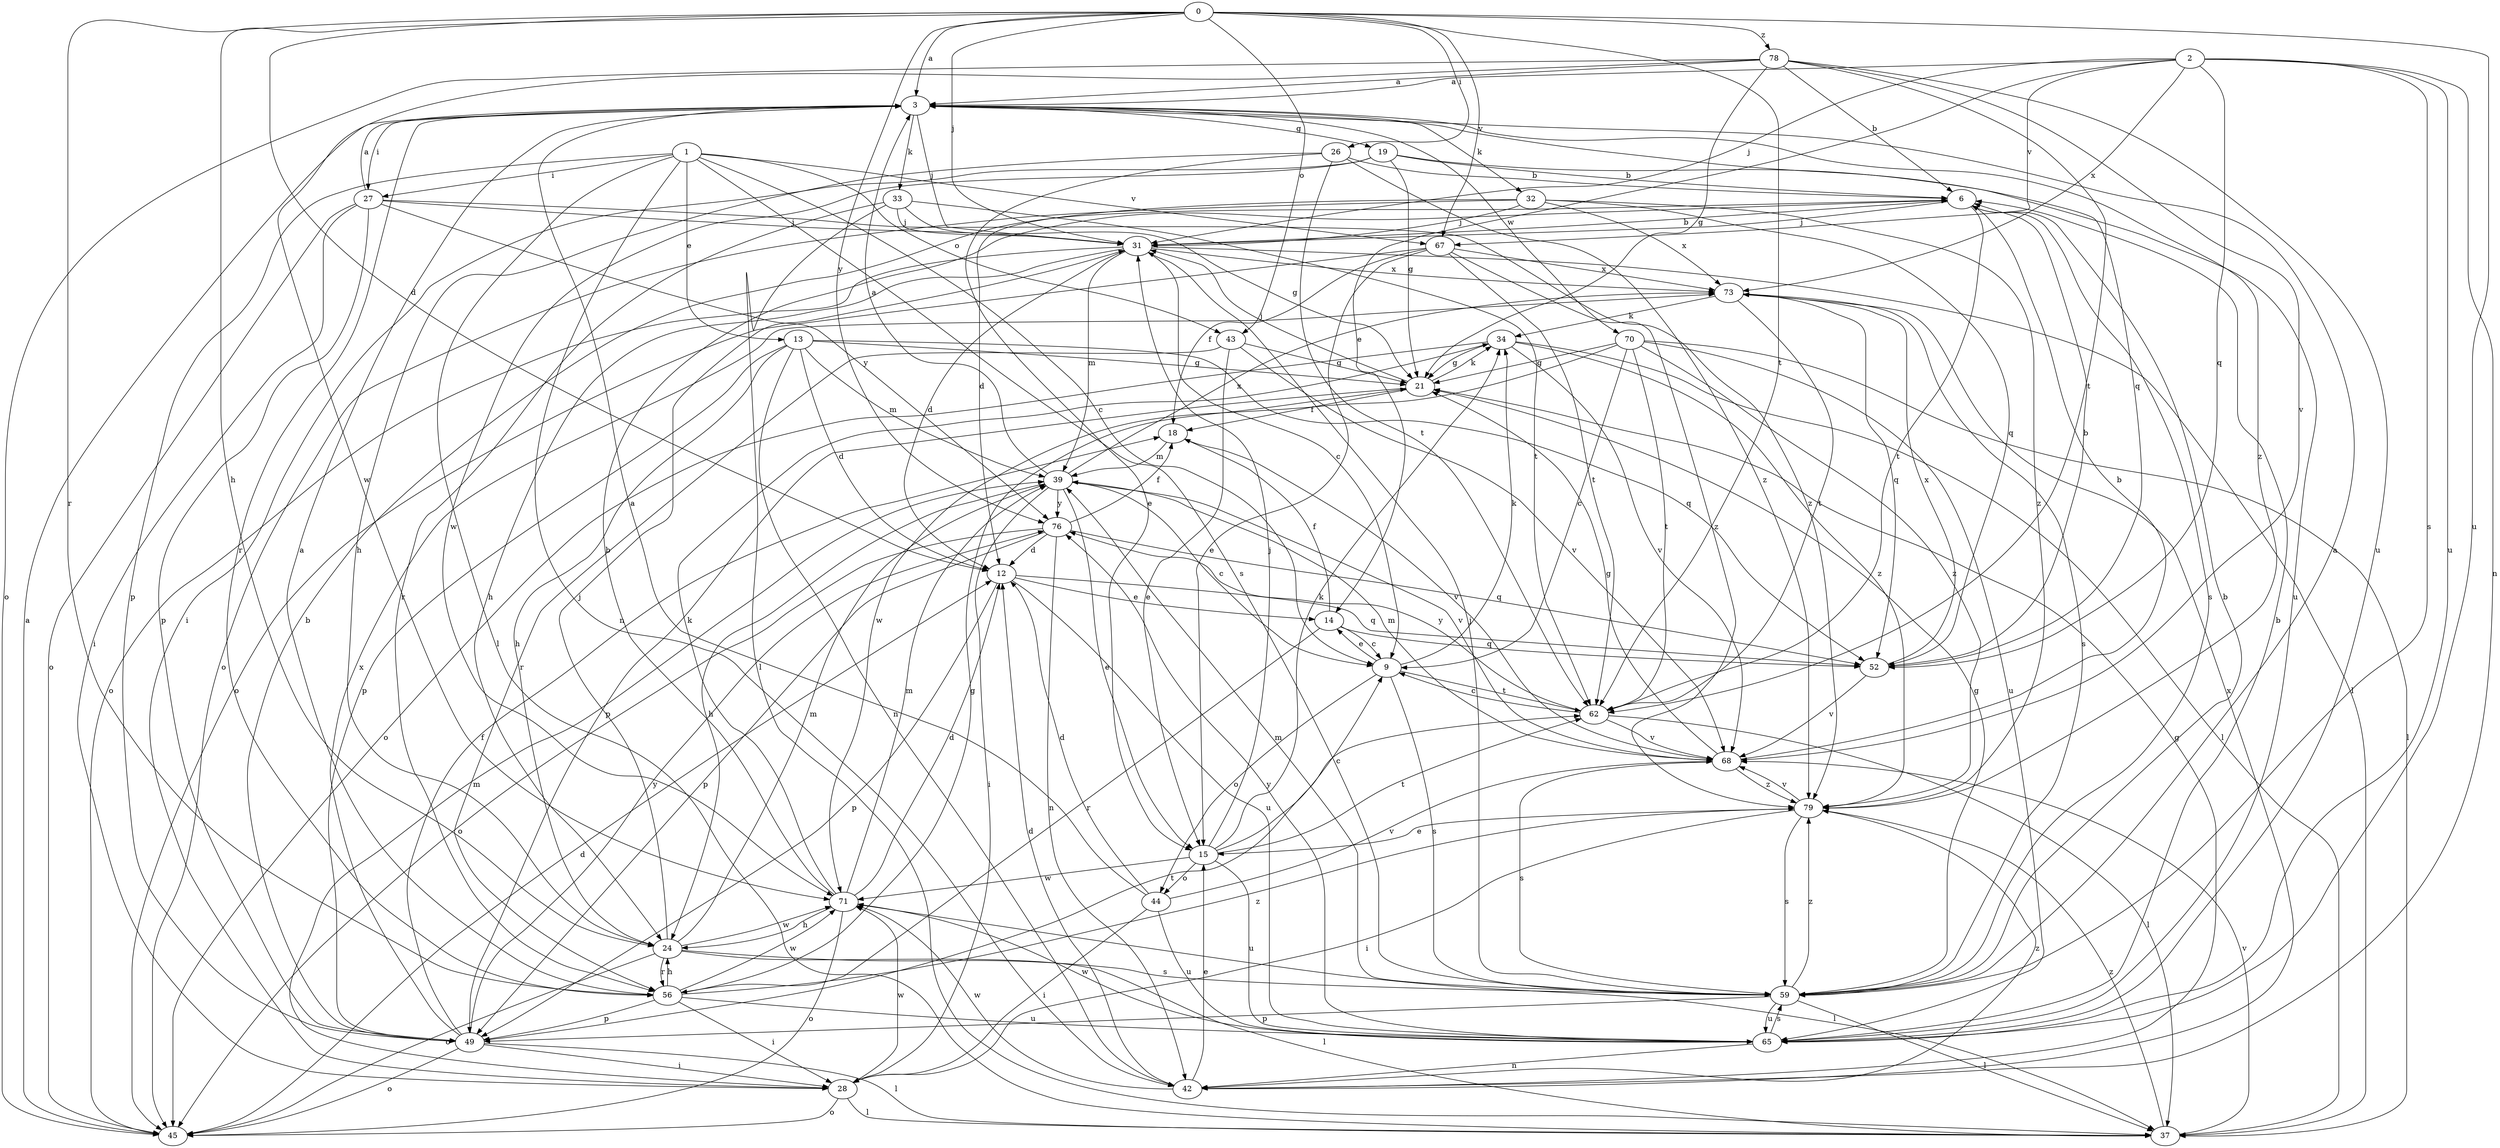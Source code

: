 strict digraph  {
0;
1;
2;
3;
6;
9;
12;
13;
14;
15;
18;
19;
21;
24;
26;
27;
28;
31;
32;
33;
34;
37;
39;
42;
43;
44;
45;
49;
52;
56;
59;
62;
65;
67;
68;
70;
71;
73;
76;
78;
79;
0 -> 3  [label=a];
0 -> 12  [label=d];
0 -> 24  [label=h];
0 -> 26  [label=i];
0 -> 31  [label=j];
0 -> 43  [label=o];
0 -> 56  [label=r];
0 -> 62  [label=t];
0 -> 65  [label=u];
0 -> 67  [label=v];
0 -> 76  [label=y];
0 -> 78  [label=z];
1 -> 9  [label=c];
1 -> 13  [label=e];
1 -> 27  [label=i];
1 -> 37  [label=l];
1 -> 42  [label=n];
1 -> 43  [label=o];
1 -> 49  [label=p];
1 -> 59  [label=s];
1 -> 67  [label=v];
2 -> 3  [label=a];
2 -> 14  [label=e];
2 -> 31  [label=j];
2 -> 42  [label=n];
2 -> 52  [label=q];
2 -> 59  [label=s];
2 -> 65  [label=u];
2 -> 67  [label=v];
2 -> 73  [label=x];
3 -> 19  [label=g];
3 -> 27  [label=i];
3 -> 31  [label=j];
3 -> 32  [label=k];
3 -> 33  [label=k];
3 -> 52  [label=q];
3 -> 56  [label=r];
3 -> 70  [label=w];
3 -> 79  [label=z];
6 -> 31  [label=j];
6 -> 59  [label=s];
6 -> 62  [label=t];
9 -> 14  [label=e];
9 -> 34  [label=k];
9 -> 44  [label=o];
9 -> 59  [label=s];
9 -> 62  [label=t];
12 -> 14  [label=e];
12 -> 49  [label=p];
12 -> 52  [label=q];
12 -> 65  [label=u];
13 -> 12  [label=d];
13 -> 21  [label=g];
13 -> 24  [label=h];
13 -> 39  [label=m];
13 -> 42  [label=n];
13 -> 49  [label=p];
13 -> 52  [label=q];
14 -> 9  [label=c];
14 -> 18  [label=f];
14 -> 52  [label=q];
14 -> 56  [label=r];
15 -> 9  [label=c];
15 -> 31  [label=j];
15 -> 34  [label=k];
15 -> 44  [label=o];
15 -> 62  [label=t];
15 -> 65  [label=u];
15 -> 71  [label=w];
18 -> 39  [label=m];
18 -> 68  [label=v];
19 -> 6  [label=b];
19 -> 21  [label=g];
19 -> 28  [label=i];
19 -> 65  [label=u];
19 -> 71  [label=w];
21 -> 18  [label=f];
21 -> 31  [label=j];
21 -> 34  [label=k];
21 -> 49  [label=p];
24 -> 31  [label=j];
24 -> 37  [label=l];
24 -> 39  [label=m];
24 -> 45  [label=o];
24 -> 56  [label=r];
24 -> 59  [label=s];
24 -> 71  [label=w];
26 -> 6  [label=b];
26 -> 15  [label=e];
26 -> 24  [label=h];
26 -> 62  [label=t];
26 -> 79  [label=z];
27 -> 3  [label=a];
27 -> 28  [label=i];
27 -> 31  [label=j];
27 -> 45  [label=o];
27 -> 49  [label=p];
27 -> 76  [label=y];
27 -> 79  [label=z];
28 -> 37  [label=l];
28 -> 39  [label=m];
28 -> 45  [label=o];
28 -> 71  [label=w];
31 -> 6  [label=b];
31 -> 9  [label=c];
31 -> 12  [label=d];
31 -> 24  [label=h];
31 -> 37  [label=l];
31 -> 39  [label=m];
31 -> 45  [label=o];
31 -> 73  [label=x];
32 -> 12  [label=d];
32 -> 31  [label=j];
32 -> 45  [label=o];
32 -> 52  [label=q];
32 -> 73  [label=x];
32 -> 79  [label=z];
33 -> 21  [label=g];
33 -> 31  [label=j];
33 -> 37  [label=l];
33 -> 56  [label=r];
33 -> 62  [label=t];
34 -> 21  [label=g];
34 -> 37  [label=l];
34 -> 45  [label=o];
34 -> 68  [label=v];
34 -> 79  [label=z];
37 -> 68  [label=v];
37 -> 79  [label=z];
39 -> 3  [label=a];
39 -> 9  [label=c];
39 -> 15  [label=e];
39 -> 24  [label=h];
39 -> 28  [label=i];
39 -> 68  [label=v];
39 -> 73  [label=x];
39 -> 76  [label=y];
42 -> 12  [label=d];
42 -> 15  [label=e];
42 -> 21  [label=g];
42 -> 71  [label=w];
42 -> 73  [label=x];
42 -> 79  [label=z];
43 -> 15  [label=e];
43 -> 21  [label=g];
43 -> 56  [label=r];
43 -> 68  [label=v];
44 -> 3  [label=a];
44 -> 12  [label=d];
44 -> 28  [label=i];
44 -> 65  [label=u];
44 -> 68  [label=v];
45 -> 3  [label=a];
45 -> 12  [label=d];
49 -> 6  [label=b];
49 -> 18  [label=f];
49 -> 28  [label=i];
49 -> 37  [label=l];
49 -> 45  [label=o];
49 -> 62  [label=t];
49 -> 73  [label=x];
49 -> 76  [label=y];
52 -> 6  [label=b];
52 -> 68  [label=v];
52 -> 73  [label=x];
56 -> 3  [label=a];
56 -> 21  [label=g];
56 -> 24  [label=h];
56 -> 28  [label=i];
56 -> 49  [label=p];
56 -> 65  [label=u];
56 -> 71  [label=w];
56 -> 79  [label=z];
59 -> 3  [label=a];
59 -> 6  [label=b];
59 -> 21  [label=g];
59 -> 31  [label=j];
59 -> 37  [label=l];
59 -> 39  [label=m];
59 -> 49  [label=p];
59 -> 65  [label=u];
59 -> 79  [label=z];
62 -> 9  [label=c];
62 -> 37  [label=l];
62 -> 68  [label=v];
62 -> 76  [label=y];
65 -> 6  [label=b];
65 -> 42  [label=n];
65 -> 59  [label=s];
65 -> 71  [label=w];
65 -> 76  [label=y];
67 -> 15  [label=e];
67 -> 18  [label=f];
67 -> 45  [label=o];
67 -> 62  [label=t];
67 -> 73  [label=x];
67 -> 79  [label=z];
68 -> 6  [label=b];
68 -> 21  [label=g];
68 -> 39  [label=m];
68 -> 59  [label=s];
68 -> 79  [label=z];
70 -> 9  [label=c];
70 -> 21  [label=g];
70 -> 37  [label=l];
70 -> 62  [label=t];
70 -> 65  [label=u];
70 -> 71  [label=w];
70 -> 79  [label=z];
71 -> 6  [label=b];
71 -> 12  [label=d];
71 -> 24  [label=h];
71 -> 34  [label=k];
71 -> 37  [label=l];
71 -> 39  [label=m];
71 -> 45  [label=o];
73 -> 34  [label=k];
73 -> 52  [label=q];
73 -> 59  [label=s];
73 -> 62  [label=t];
76 -> 12  [label=d];
76 -> 18  [label=f];
76 -> 42  [label=n];
76 -> 45  [label=o];
76 -> 49  [label=p];
76 -> 52  [label=q];
78 -> 3  [label=a];
78 -> 6  [label=b];
78 -> 21  [label=g];
78 -> 45  [label=o];
78 -> 62  [label=t];
78 -> 65  [label=u];
78 -> 68  [label=v];
78 -> 71  [label=w];
79 -> 15  [label=e];
79 -> 28  [label=i];
79 -> 59  [label=s];
79 -> 68  [label=v];
}
